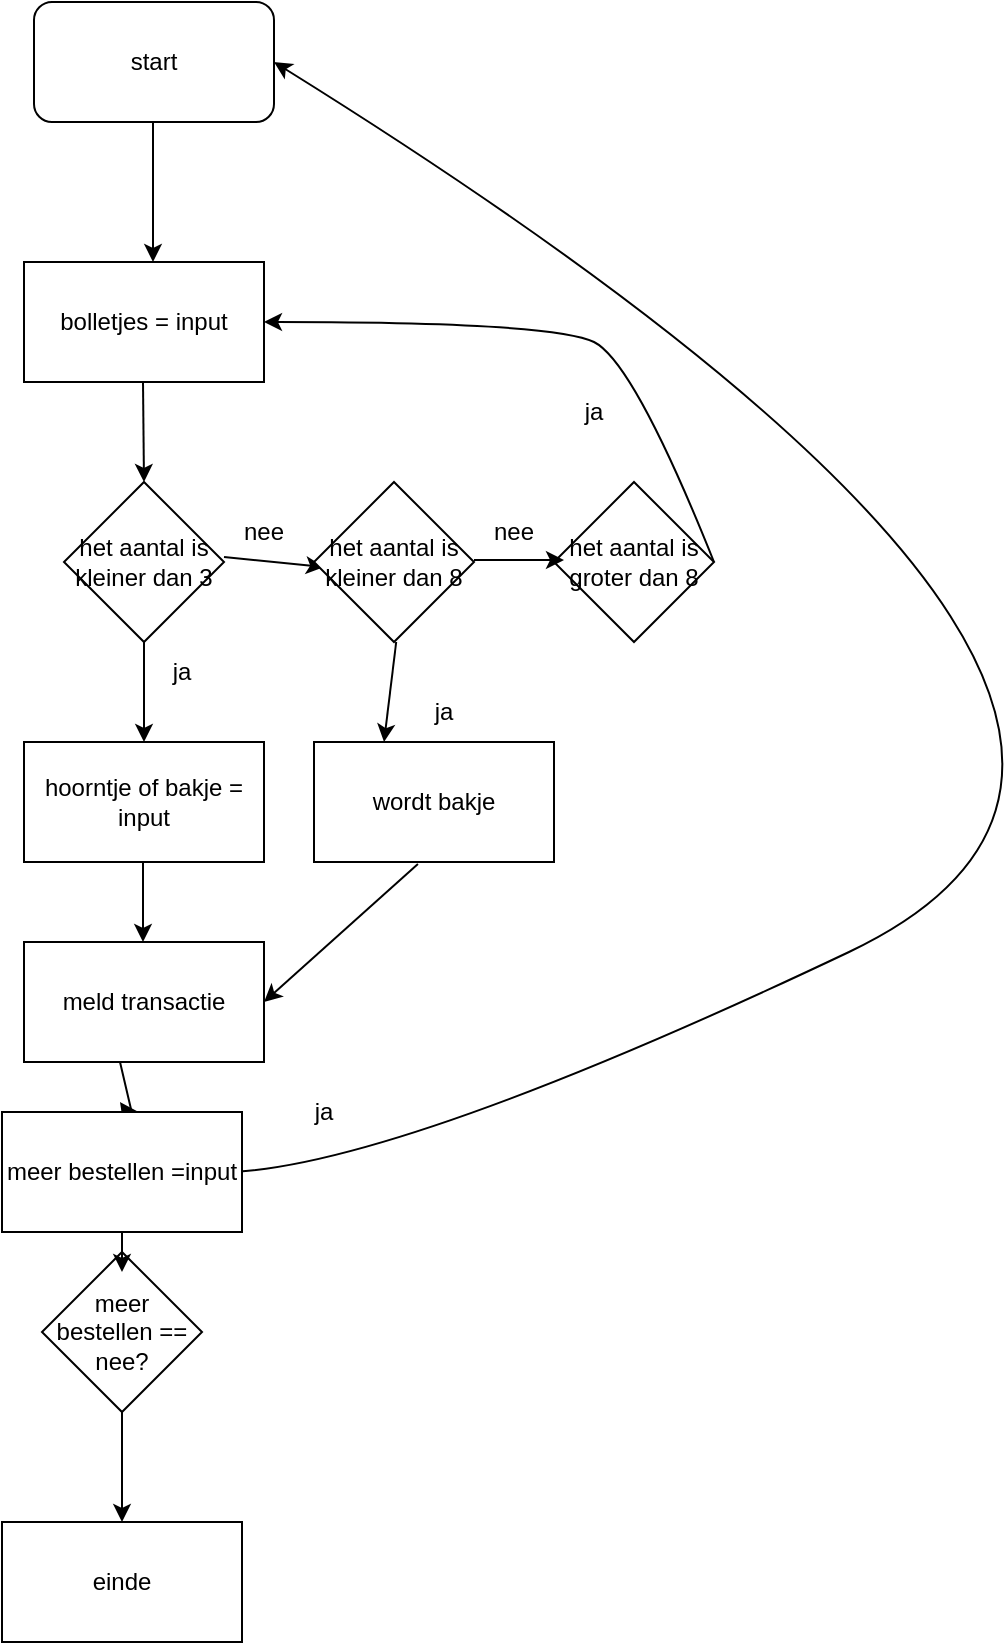 <mxfile version="21.2.9" type="device">
  <diagram id="C5RBs43oDa-KdzZeNtuy" name="Page-1">
    <mxGraphModel dx="880" dy="484" grid="1" gridSize="10" guides="1" tooltips="1" connect="1" arrows="1" fold="1" page="1" pageScale="1" pageWidth="827" pageHeight="1169" math="0" shadow="0">
      <root>
        <mxCell id="WIyWlLk6GJQsqaUBKTNV-0" />
        <mxCell id="WIyWlLk6GJQsqaUBKTNV-1" parent="WIyWlLk6GJQsqaUBKTNV-0" />
        <mxCell id="3JMZ_89WJdmT0rSqyOOm-1" value="start" style="rounded=1;whiteSpace=wrap;html=1;" parent="WIyWlLk6GJQsqaUBKTNV-1" vertex="1">
          <mxGeometry x="370" y="40" width="120" height="60" as="geometry" />
        </mxCell>
        <mxCell id="3JMZ_89WJdmT0rSqyOOm-2" value="" style="endArrow=classic;html=1;rounded=0;" parent="WIyWlLk6GJQsqaUBKTNV-1" edge="1">
          <mxGeometry width="50" height="50" relative="1" as="geometry">
            <mxPoint x="429.5" y="100" as="sourcePoint" />
            <mxPoint x="429.5" y="170" as="targetPoint" />
          </mxGeometry>
        </mxCell>
        <mxCell id="3JMZ_89WJdmT0rSqyOOm-22" value="" style="endArrow=classic;html=1;rounded=0;exitX=0.442;exitY=1.033;exitDx=0;exitDy=0;exitPerimeter=0;entryX=0;entryY=1;entryDx=0;entryDy=0;" parent="WIyWlLk6GJQsqaUBKTNV-1" target="SLrTSGgKyDRi1uisXk3L-10" edge="1">
          <mxGeometry width="50" height="50" relative="1" as="geometry">
            <mxPoint x="551.1" y="360" as="sourcePoint" />
            <mxPoint x="548.904" y="428.02" as="targetPoint" />
            <Array as="points" />
          </mxGeometry>
        </mxCell>
        <mxCell id="3JMZ_89WJdmT0rSqyOOm-37" value="" style="endArrow=classic;html=1;rounded=0;" parent="WIyWlLk6GJQsqaUBKTNV-1" edge="1">
          <mxGeometry width="50" height="50" relative="1" as="geometry">
            <mxPoint x="413" y="570" as="sourcePoint" />
            <mxPoint x="413" y="590" as="targetPoint" />
            <Array as="points">
              <mxPoint x="420" y="600" />
            </Array>
          </mxGeometry>
        </mxCell>
        <mxCell id="3JMZ_89WJdmT0rSqyOOm-41" value="" style="curved=1;endArrow=classic;html=1;rounded=0;exitX=1;exitY=0.5;exitDx=0;exitDy=0;entryX=1;entryY=0.5;entryDx=0;entryDy=0;" parent="WIyWlLk6GJQsqaUBKTNV-1" target="3JMZ_89WJdmT0rSqyOOm-1" edge="1">
          <mxGeometry width="50" height="50" relative="1" as="geometry">
            <mxPoint x="455" y="625" as="sourcePoint" />
            <mxPoint x="535" y="580" as="targetPoint" />
            <Array as="points">
              <mxPoint x="535" y="630" />
              <mxPoint x="1020" y="400" />
            </Array>
          </mxGeometry>
        </mxCell>
        <mxCell id="3JMZ_89WJdmT0rSqyOOm-42" value="ja" style="text;html=1;strokeColor=none;fillColor=none;align=center;verticalAlign=middle;whiteSpace=wrap;rounded=0;" parent="WIyWlLk6GJQsqaUBKTNV-1" vertex="1">
          <mxGeometry x="485" y="580" width="60" height="30" as="geometry" />
        </mxCell>
        <mxCell id="3JMZ_89WJdmT0rSqyOOm-48" value="einde" style="rounded=0;whiteSpace=wrap;html=1;" parent="WIyWlLk6GJQsqaUBKTNV-1" vertex="1">
          <mxGeometry x="354" y="800" width="120" height="60" as="geometry" />
        </mxCell>
        <mxCell id="SLrTSGgKyDRi1uisXk3L-0" value="bolletjes = input" style="rounded=0;whiteSpace=wrap;html=1;" vertex="1" parent="WIyWlLk6GJQsqaUBKTNV-1">
          <mxGeometry x="365" y="170" width="120" height="60" as="geometry" />
        </mxCell>
        <mxCell id="SLrTSGgKyDRi1uisXk3L-3" value="het aantal is kleiner dan 3" style="rhombus;whiteSpace=wrap;html=1;" vertex="1" parent="WIyWlLk6GJQsqaUBKTNV-1">
          <mxGeometry x="385" y="280" width="80" height="80" as="geometry" />
        </mxCell>
        <mxCell id="SLrTSGgKyDRi1uisXk3L-4" value="" style="endArrow=classic;html=1;rounded=0;entryX=0.5;entryY=0;entryDx=0;entryDy=0;" edge="1" parent="WIyWlLk6GJQsqaUBKTNV-1" target="SLrTSGgKyDRi1uisXk3L-3">
          <mxGeometry width="50" height="50" relative="1" as="geometry">
            <mxPoint x="424.5" y="230" as="sourcePoint" />
            <mxPoint x="420" y="270" as="targetPoint" />
          </mxGeometry>
        </mxCell>
        <mxCell id="SLrTSGgKyDRi1uisXk3L-5" value="" style="endArrow=classic;html=1;rounded=0;exitX=0.5;exitY=1;exitDx=0;exitDy=0;" edge="1" parent="WIyWlLk6GJQsqaUBKTNV-1" source="SLrTSGgKyDRi1uisXk3L-3">
          <mxGeometry width="50" height="50" relative="1" as="geometry">
            <mxPoint x="340" y="420" as="sourcePoint" />
            <mxPoint x="425" y="410" as="targetPoint" />
          </mxGeometry>
        </mxCell>
        <mxCell id="SLrTSGgKyDRi1uisXk3L-6" value="ja" style="text;html=1;strokeColor=none;fillColor=none;align=center;verticalAlign=middle;whiteSpace=wrap;rounded=0;" vertex="1" parent="WIyWlLk6GJQsqaUBKTNV-1">
          <mxGeometry x="414" y="360" width="60" height="30" as="geometry" />
        </mxCell>
        <mxCell id="SLrTSGgKyDRi1uisXk3L-7" value="" style="endArrow=classic;html=1;rounded=0;" edge="1" parent="WIyWlLk6GJQsqaUBKTNV-1">
          <mxGeometry width="50" height="50" relative="1" as="geometry">
            <mxPoint x="465" y="317.5" as="sourcePoint" />
            <mxPoint x="515" y="322.5" as="targetPoint" />
          </mxGeometry>
        </mxCell>
        <mxCell id="SLrTSGgKyDRi1uisXk3L-8" value="nee" style="text;html=1;strokeColor=none;fillColor=none;align=center;verticalAlign=middle;whiteSpace=wrap;rounded=0;" vertex="1" parent="WIyWlLk6GJQsqaUBKTNV-1">
          <mxGeometry x="455" y="290" width="60" height="30" as="geometry" />
        </mxCell>
        <mxCell id="SLrTSGgKyDRi1uisXk3L-9" value="het aantal is kleiner dan 8" style="rhombus;whiteSpace=wrap;html=1;" vertex="1" parent="WIyWlLk6GJQsqaUBKTNV-1">
          <mxGeometry x="510" y="280" width="80" height="80" as="geometry" />
        </mxCell>
        <mxCell id="SLrTSGgKyDRi1uisXk3L-10" value="ja" style="text;html=1;strokeColor=none;fillColor=none;align=center;verticalAlign=middle;whiteSpace=wrap;rounded=0;" vertex="1" parent="WIyWlLk6GJQsqaUBKTNV-1">
          <mxGeometry x="545" y="380" width="60" height="30" as="geometry" />
        </mxCell>
        <mxCell id="SLrTSGgKyDRi1uisXk3L-11" value="het aantal is groter dan 8" style="rhombus;whiteSpace=wrap;html=1;" vertex="1" parent="WIyWlLk6GJQsqaUBKTNV-1">
          <mxGeometry x="630" y="280" width="80" height="80" as="geometry" />
        </mxCell>
        <mxCell id="SLrTSGgKyDRi1uisXk3L-12" value="" style="endArrow=classic;html=1;rounded=0;" edge="1" parent="WIyWlLk6GJQsqaUBKTNV-1">
          <mxGeometry width="50" height="50" relative="1" as="geometry">
            <mxPoint x="590" y="319" as="sourcePoint" />
            <mxPoint x="635" y="319" as="targetPoint" />
          </mxGeometry>
        </mxCell>
        <mxCell id="SLrTSGgKyDRi1uisXk3L-13" value="nee" style="text;html=1;strokeColor=none;fillColor=none;align=center;verticalAlign=middle;whiteSpace=wrap;rounded=0;" vertex="1" parent="WIyWlLk6GJQsqaUBKTNV-1">
          <mxGeometry x="580" y="290" width="60" height="30" as="geometry" />
        </mxCell>
        <mxCell id="SLrTSGgKyDRi1uisXk3L-18" value="" style="curved=1;endArrow=classic;html=1;rounded=0;exitX=1;exitY=0.5;exitDx=0;exitDy=0;entryX=1;entryY=0.5;entryDx=0;entryDy=0;" edge="1" parent="WIyWlLk6GJQsqaUBKTNV-1" source="SLrTSGgKyDRi1uisXk3L-11" target="SLrTSGgKyDRi1uisXk3L-0">
          <mxGeometry width="50" height="50" relative="1" as="geometry">
            <mxPoint x="710" y="200" as="sourcePoint" />
            <mxPoint x="760" y="150" as="targetPoint" />
            <Array as="points">
              <mxPoint x="670" y="220" />
              <mxPoint x="630" y="200" />
            </Array>
          </mxGeometry>
        </mxCell>
        <mxCell id="SLrTSGgKyDRi1uisXk3L-19" value="ja" style="text;html=1;strokeColor=none;fillColor=none;align=center;verticalAlign=middle;whiteSpace=wrap;rounded=0;" vertex="1" parent="WIyWlLk6GJQsqaUBKTNV-1">
          <mxGeometry x="620" y="230" width="60" height="30" as="geometry" />
        </mxCell>
        <mxCell id="SLrTSGgKyDRi1uisXk3L-20" value="hoorntje of bakje = input" style="rounded=0;whiteSpace=wrap;html=1;" vertex="1" parent="WIyWlLk6GJQsqaUBKTNV-1">
          <mxGeometry x="365" y="410" width="120" height="60" as="geometry" />
        </mxCell>
        <mxCell id="SLrTSGgKyDRi1uisXk3L-21" value="meld transactie" style="rounded=0;whiteSpace=wrap;html=1;" vertex="1" parent="WIyWlLk6GJQsqaUBKTNV-1">
          <mxGeometry x="365" y="510" width="120" height="60" as="geometry" />
        </mxCell>
        <mxCell id="SLrTSGgKyDRi1uisXk3L-22" value="" style="endArrow=classic;html=1;rounded=0;" edge="1" parent="WIyWlLk6GJQsqaUBKTNV-1">
          <mxGeometry width="50" height="50" relative="1" as="geometry">
            <mxPoint x="424.5" y="470" as="sourcePoint" />
            <mxPoint x="424.5" y="510" as="targetPoint" />
          </mxGeometry>
        </mxCell>
        <mxCell id="SLrTSGgKyDRi1uisXk3L-23" value="meer bestellen =input" style="rounded=0;whiteSpace=wrap;html=1;" vertex="1" parent="WIyWlLk6GJQsqaUBKTNV-1">
          <mxGeometry x="354" y="595" width="120" height="60" as="geometry" />
        </mxCell>
        <mxCell id="SLrTSGgKyDRi1uisXk3L-24" value="wordt bakje" style="rounded=0;whiteSpace=wrap;html=1;" vertex="1" parent="WIyWlLk6GJQsqaUBKTNV-1">
          <mxGeometry x="510" y="410" width="120" height="60" as="geometry" />
        </mxCell>
        <mxCell id="SLrTSGgKyDRi1uisXk3L-25" value="" style="endArrow=classic;html=1;rounded=0;entryX=1;entryY=0.5;entryDx=0;entryDy=0;exitX=0.433;exitY=1.017;exitDx=0;exitDy=0;exitPerimeter=0;" edge="1" parent="WIyWlLk6GJQsqaUBKTNV-1" source="SLrTSGgKyDRi1uisXk3L-24" target="SLrTSGgKyDRi1uisXk3L-21">
          <mxGeometry width="50" height="50" relative="1" as="geometry">
            <mxPoint x="555" y="530" as="sourcePoint" />
            <mxPoint x="605" y="480" as="targetPoint" />
          </mxGeometry>
        </mxCell>
        <mxCell id="SLrTSGgKyDRi1uisXk3L-28" value="" style="endArrow=classic;html=1;rounded=0;entryX=0.5;entryY=0;entryDx=0;entryDy=0;" edge="1" parent="WIyWlLk6GJQsqaUBKTNV-1" target="SLrTSGgKyDRi1uisXk3L-27">
          <mxGeometry width="50" height="50" relative="1" as="geometry">
            <mxPoint x="420" y="720" as="sourcePoint" />
            <mxPoint x="414" y="800" as="targetPoint" />
            <Array as="points" />
          </mxGeometry>
        </mxCell>
        <mxCell id="SLrTSGgKyDRi1uisXk3L-27" value="meer bestellen == nee?" style="rhombus;whiteSpace=wrap;html=1;" vertex="1" parent="WIyWlLk6GJQsqaUBKTNV-1">
          <mxGeometry x="374" y="665" width="80" height="80" as="geometry" />
        </mxCell>
        <mxCell id="SLrTSGgKyDRi1uisXk3L-30" value="" style="endArrow=classic;html=1;rounded=0;entryX=0.5;entryY=0;entryDx=0;entryDy=0;exitX=0.5;exitY=1;exitDx=0;exitDy=0;" edge="1" parent="WIyWlLk6GJQsqaUBKTNV-1" source="SLrTSGgKyDRi1uisXk3L-27" target="3JMZ_89WJdmT0rSqyOOm-48">
          <mxGeometry width="50" height="50" relative="1" as="geometry">
            <mxPoint x="474" y="790" as="sourcePoint" />
            <mxPoint x="524" y="740" as="targetPoint" />
          </mxGeometry>
        </mxCell>
        <mxCell id="SLrTSGgKyDRi1uisXk3L-31" value="" style="endArrow=classic;html=1;rounded=0;" edge="1" parent="WIyWlLk6GJQsqaUBKTNV-1">
          <mxGeometry width="50" height="50" relative="1" as="geometry">
            <mxPoint x="414" y="655" as="sourcePoint" />
            <mxPoint x="414" y="675" as="targetPoint" />
            <Array as="points">
              <mxPoint x="414" y="665" />
            </Array>
          </mxGeometry>
        </mxCell>
      </root>
    </mxGraphModel>
  </diagram>
</mxfile>
